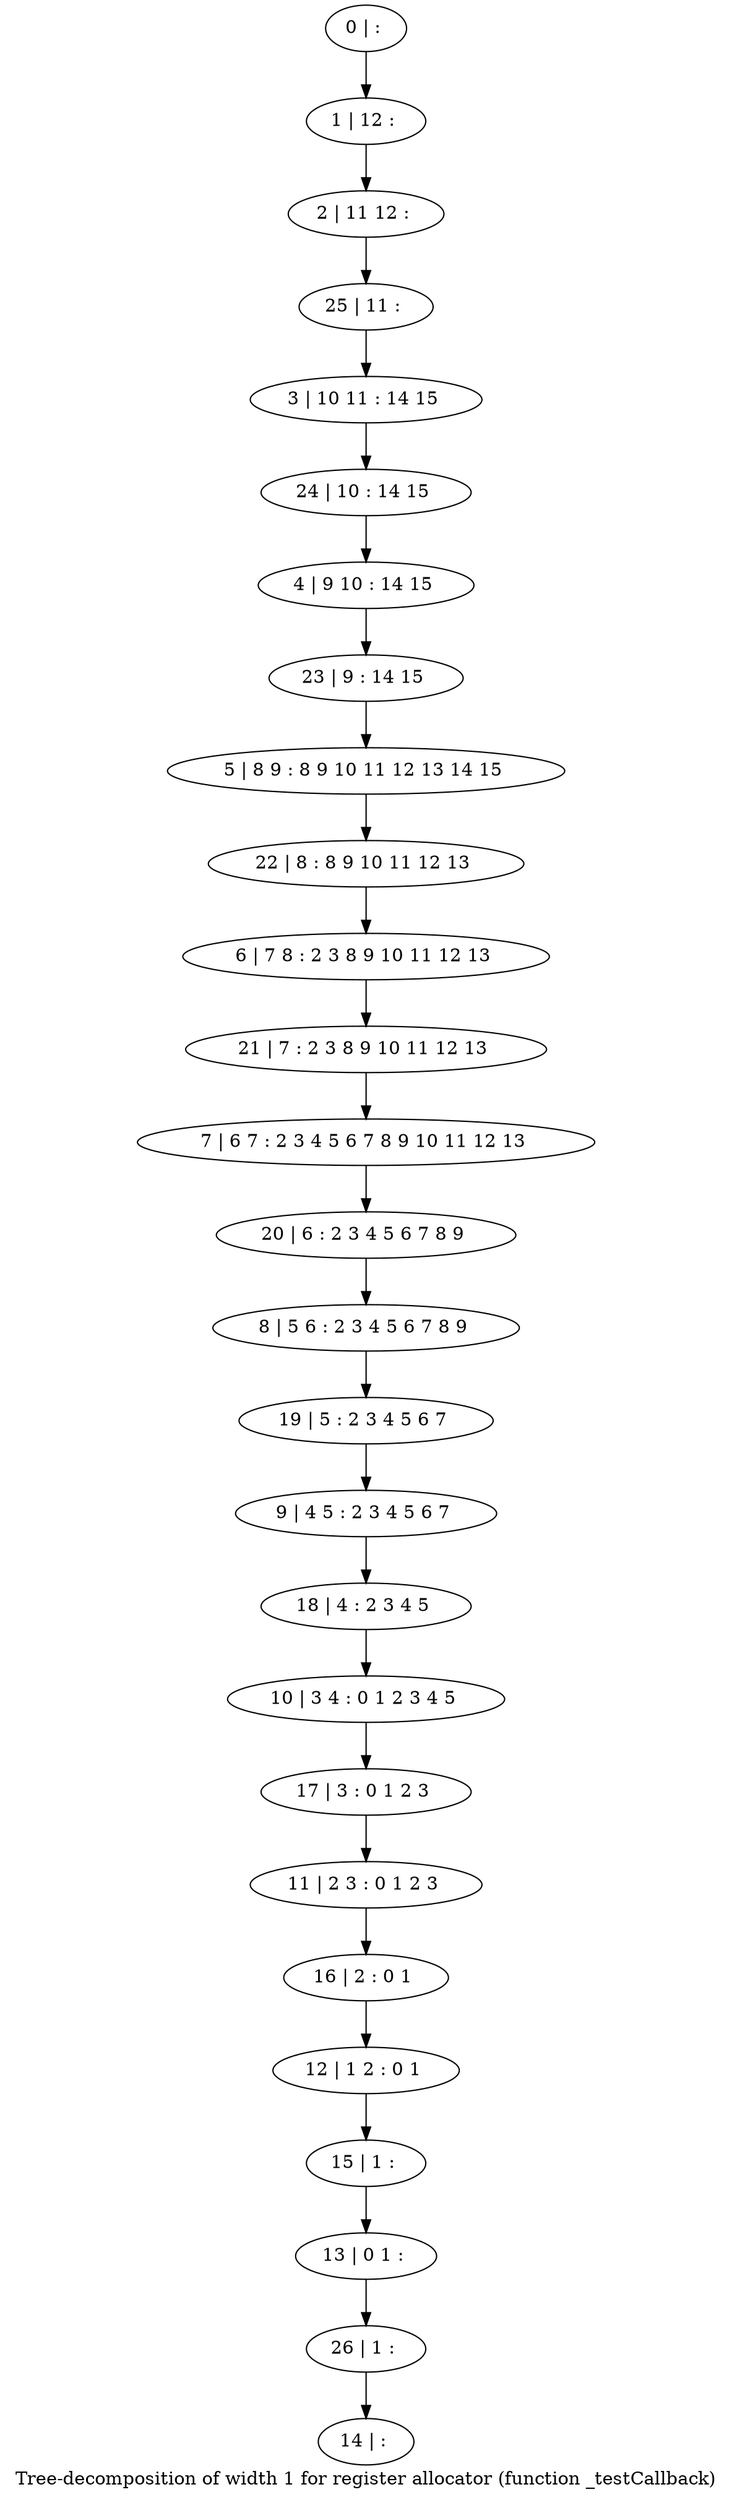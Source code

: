 digraph G {
graph [label="Tree-decomposition of width 1 for register allocator (function _testCallback)"]
0[label="0 | : "];
1[label="1 | 12 : "];
2[label="2 | 11 12 : "];
3[label="3 | 10 11 : 14 15 "];
4[label="4 | 9 10 : 14 15 "];
5[label="5 | 8 9 : 8 9 10 11 12 13 14 15 "];
6[label="6 | 7 8 : 2 3 8 9 10 11 12 13 "];
7[label="7 | 6 7 : 2 3 4 5 6 7 8 9 10 11 12 13 "];
8[label="8 | 5 6 : 2 3 4 5 6 7 8 9 "];
9[label="9 | 4 5 : 2 3 4 5 6 7 "];
10[label="10 | 3 4 : 0 1 2 3 4 5 "];
11[label="11 | 2 3 : 0 1 2 3 "];
12[label="12 | 1 2 : 0 1 "];
13[label="13 | 0 1 : "];
14[label="14 | : "];
15[label="15 | 1 : "];
16[label="16 | 2 : 0 1 "];
17[label="17 | 3 : 0 1 2 3 "];
18[label="18 | 4 : 2 3 4 5 "];
19[label="19 | 5 : 2 3 4 5 6 7 "];
20[label="20 | 6 : 2 3 4 5 6 7 8 9 "];
21[label="21 | 7 : 2 3 8 9 10 11 12 13 "];
22[label="22 | 8 : 8 9 10 11 12 13 "];
23[label="23 | 9 : 14 15 "];
24[label="24 | 10 : 14 15 "];
25[label="25 | 11 : "];
26[label="26 | 1 : "];
0->1 ;
1->2 ;
15->13 ;
12->15 ;
16->12 ;
11->16 ;
17->11 ;
10->17 ;
18->10 ;
9->18 ;
19->9 ;
8->19 ;
20->8 ;
7->20 ;
21->7 ;
6->21 ;
22->6 ;
5->22 ;
23->5 ;
4->23 ;
24->4 ;
3->24 ;
25->3 ;
2->25 ;
26->14 ;
13->26 ;
}
